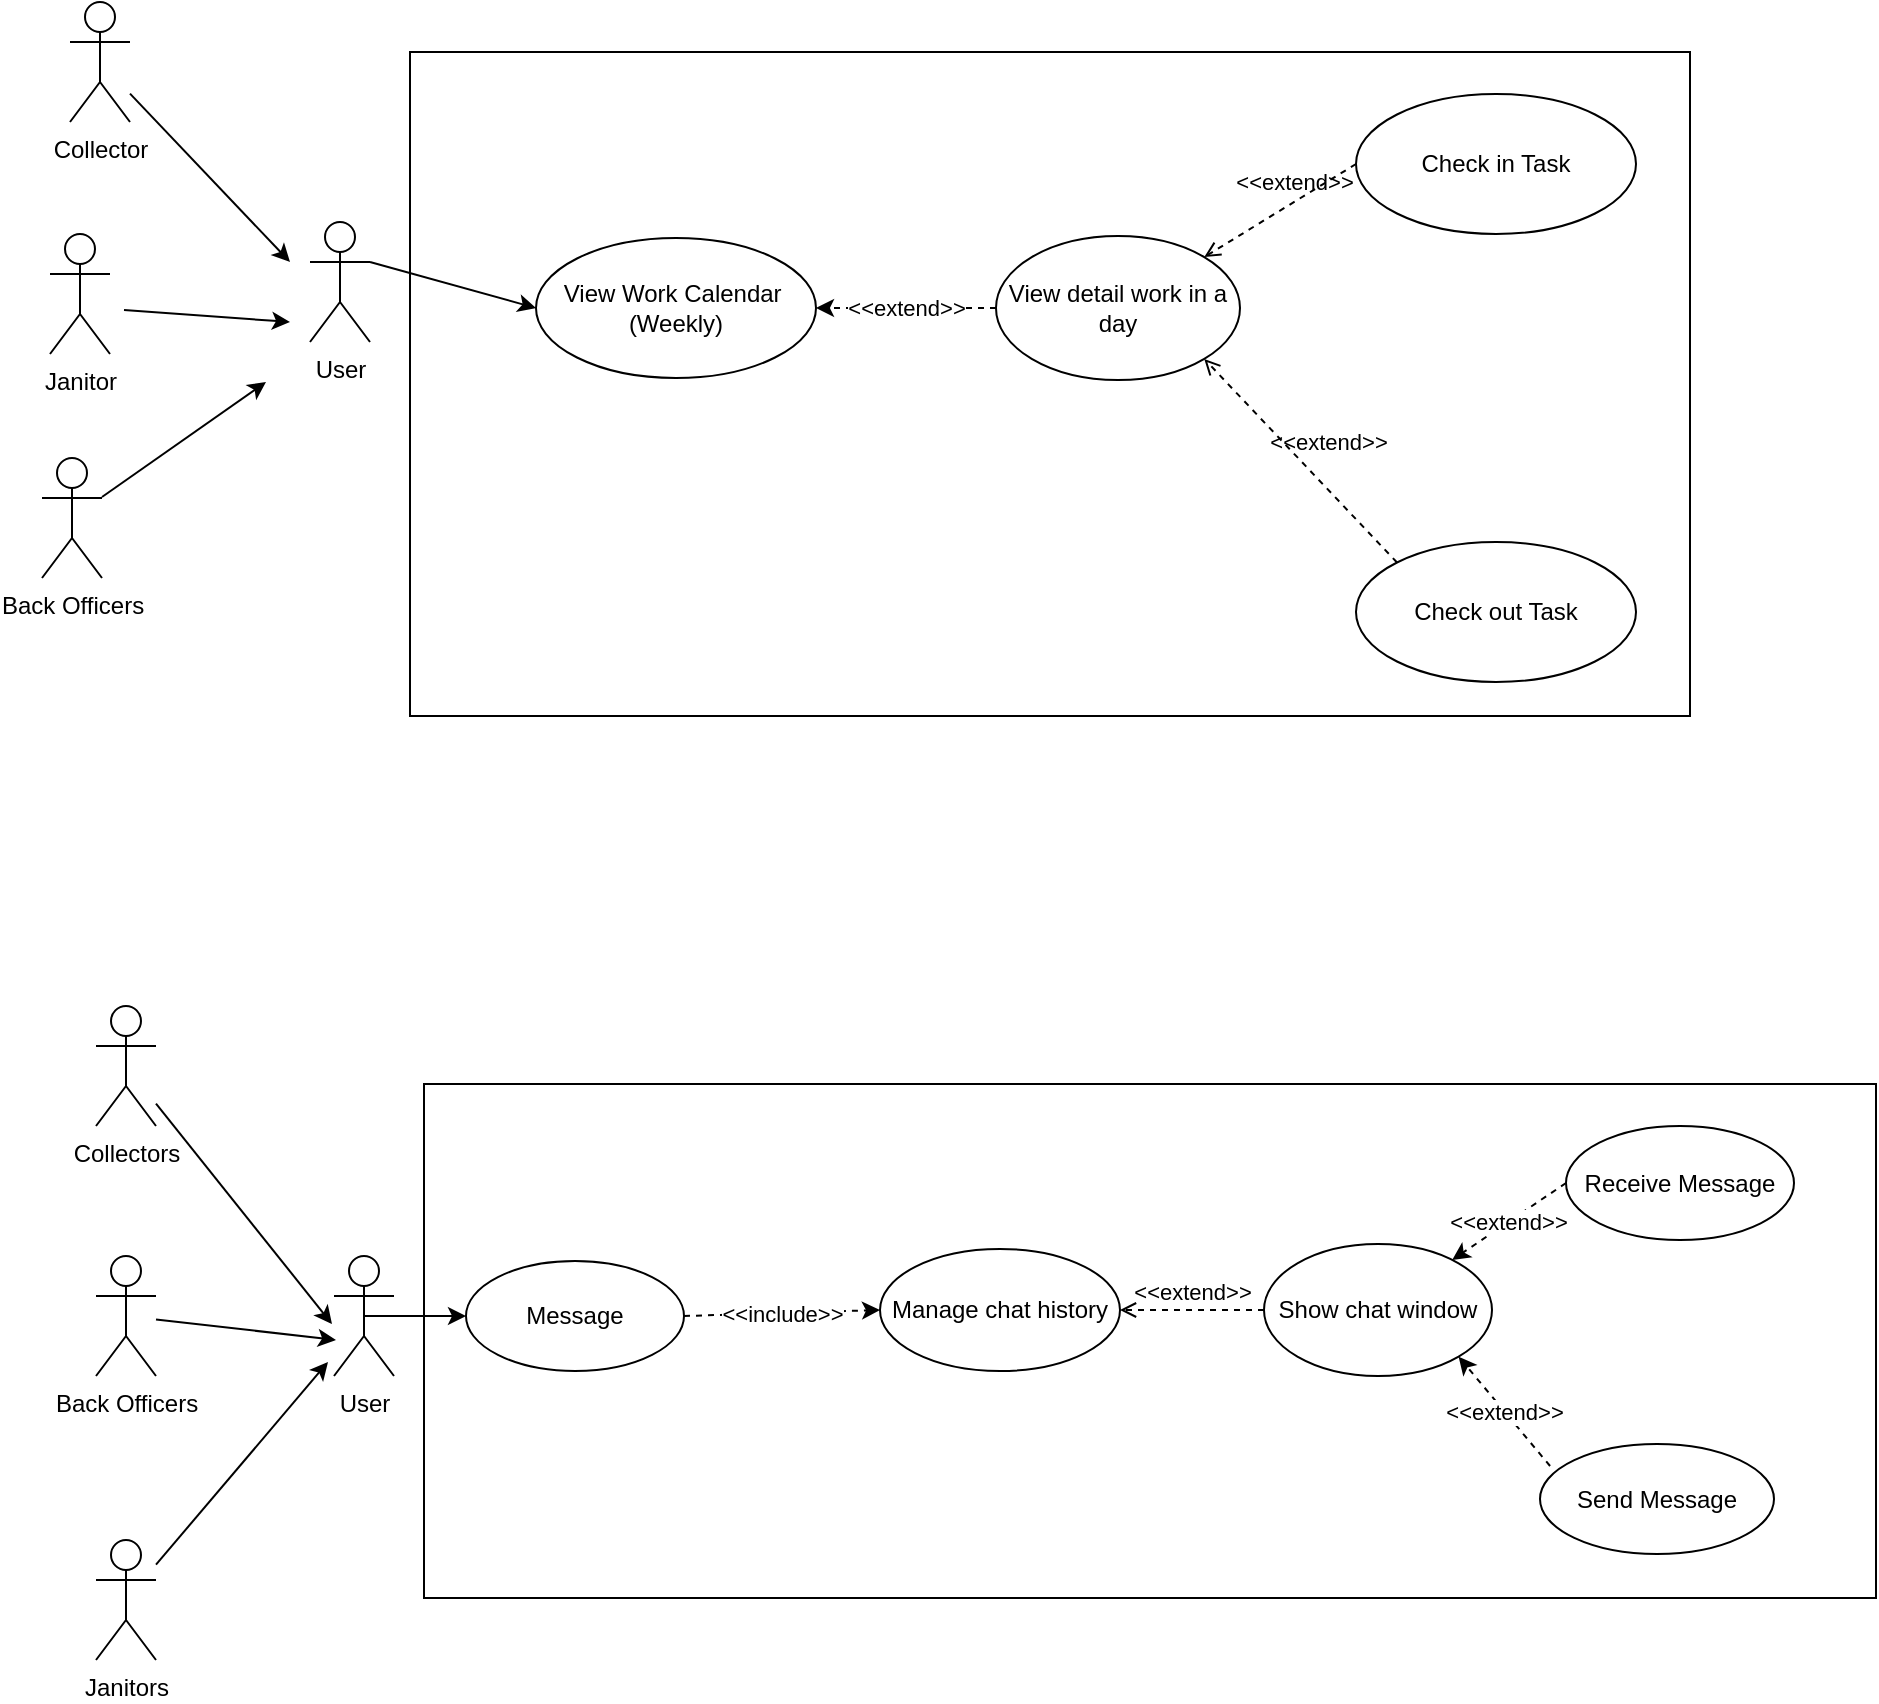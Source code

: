 <mxfile version="20.4.0" type="github">
  <diagram id="morUU9cmWAKuv26tPhOT" name="Page-1">
    <mxGraphModel dx="2912" dy="1122" grid="0" gridSize="10" guides="1" tooltips="1" connect="1" arrows="1" fold="1" page="1" pageScale="1" pageWidth="850" pageHeight="1100" math="0" shadow="0">
      <root>
        <mxCell id="0" />
        <mxCell id="1" parent="0" />
        <mxCell id="6g6HjUsRQfOjPdALg57s-23" value="" style="rounded=0;whiteSpace=wrap;html=1;" parent="1" vertex="1">
          <mxGeometry x="197" y="671" width="726" height="257" as="geometry" />
        </mxCell>
        <mxCell id="KAvdYZoepcuMUja05QPj-29" value="" style="rounded=0;whiteSpace=wrap;html=1;" parent="1" vertex="1">
          <mxGeometry x="190" y="155" width="640" height="332" as="geometry" />
        </mxCell>
        <mxCell id="r7qlhUp3-8EhurvDB-x7-3" value="User" style="shape=umlActor;verticalLabelPosition=bottom;verticalAlign=top;html=1;" parent="1" vertex="1">
          <mxGeometry x="140" y="240" width="30" height="60" as="geometry" />
        </mxCell>
        <mxCell id="r7qlhUp3-8EhurvDB-x7-14" value="View Work Calendar&amp;nbsp;&lt;br&gt;(Weekly)" style="ellipse;whiteSpace=wrap;html=1;" parent="1" vertex="1">
          <mxGeometry x="253" y="248" width="140" height="70" as="geometry" />
        </mxCell>
        <mxCell id="KAvdYZoepcuMUja05QPj-5" value="" style="endArrow=classic;html=1;rounded=0;exitX=1;exitY=0.333;exitDx=0;exitDy=0;exitPerimeter=0;entryX=0;entryY=0.5;entryDx=0;entryDy=0;" parent="1" source="r7qlhUp3-8EhurvDB-x7-3" target="r7qlhUp3-8EhurvDB-x7-14" edge="1">
          <mxGeometry width="50" height="50" relative="1" as="geometry">
            <mxPoint x="200" y="260" as="sourcePoint" />
            <mxPoint x="275.072" y="287.684" as="targetPoint" />
          </mxGeometry>
        </mxCell>
        <mxCell id="KAvdYZoepcuMUja05QPj-16" value="Collector" style="shape=umlActor;verticalLabelPosition=bottom;verticalAlign=top;html=1;" parent="1" vertex="1">
          <mxGeometry x="20" y="130" width="30" height="60" as="geometry" />
        </mxCell>
        <mxCell id="KAvdYZoepcuMUja05QPj-17" value="Janitor" style="shape=umlActor;verticalLabelPosition=bottom;verticalAlign=top;html=1;" parent="1" vertex="1">
          <mxGeometry x="10" y="246" width="30" height="60" as="geometry" />
        </mxCell>
        <mxCell id="KAvdYZoepcuMUja05QPj-19" value="" style="endArrow=classic;html=1;rounded=0;" parent="1" source="KAvdYZoepcuMUja05QPj-16" edge="1">
          <mxGeometry width="50" height="50" relative="1" as="geometry">
            <mxPoint x="70" y="200" as="sourcePoint" />
            <mxPoint x="130" y="260" as="targetPoint" />
          </mxGeometry>
        </mxCell>
        <mxCell id="KAvdYZoepcuMUja05QPj-20" value="" style="endArrow=classic;html=1;rounded=0;" parent="1" edge="1">
          <mxGeometry width="50" height="50" relative="1" as="geometry">
            <mxPoint x="47" y="284" as="sourcePoint" />
            <mxPoint x="130" y="290" as="targetPoint" />
          </mxGeometry>
        </mxCell>
        <mxCell id="KAvdYZoepcuMUja05QPj-21" value="Check in Task" style="ellipse;whiteSpace=wrap;html=1;" parent="1" vertex="1">
          <mxGeometry x="663" y="176" width="140" height="70" as="geometry" />
        </mxCell>
        <mxCell id="KAvdYZoepcuMUja05QPj-23" value="Check out Task" style="ellipse;whiteSpace=wrap;html=1;" parent="1" vertex="1">
          <mxGeometry x="663" y="400" width="140" height="70" as="geometry" />
        </mxCell>
        <mxCell id="KAvdYZoepcuMUja05QPj-30" style="edgeStyle=orthogonalEdgeStyle;rounded=0;orthogonalLoop=1;jettySize=auto;html=1;exitX=0.5;exitY=1;exitDx=0;exitDy=0;" parent="1" source="KAvdYZoepcuMUja05QPj-29" target="KAvdYZoepcuMUja05QPj-29" edge="1">
          <mxGeometry relative="1" as="geometry" />
        </mxCell>
        <mxCell id="6g6HjUsRQfOjPdALg57s-2" value="&amp;lt;&amp;lt;extend&amp;gt;&amp;gt;" style="html=1;verticalAlign=bottom;labelBackgroundColor=none;endArrow=open;endFill=0;dashed=1;rounded=0;exitX=0;exitY=0.5;exitDx=0;exitDy=0;entryX=1;entryY=0;entryDx=0;entryDy=0;" parent="1" source="KAvdYZoepcuMUja05QPj-21" target="qaKXl99gpySLwLDXyeAa-1" edge="1">
          <mxGeometry x="-0.196" y="-1" width="160" relative="1" as="geometry">
            <mxPoint x="219" y="367" as="sourcePoint" />
            <mxPoint x="561" y="286" as="targetPoint" />
            <mxPoint as="offset" />
          </mxGeometry>
        </mxCell>
        <mxCell id="6g6HjUsRQfOjPdALg57s-3" value="&amp;lt;&amp;lt;extend&amp;gt;&amp;gt;" style="html=1;verticalAlign=bottom;labelBackgroundColor=none;endArrow=open;endFill=0;dashed=1;rounded=0;exitX=0;exitY=0;exitDx=0;exitDy=0;entryX=1;entryY=1;entryDx=0;entryDy=0;" parent="1" source="KAvdYZoepcuMUja05QPj-23" target="qaKXl99gpySLwLDXyeAa-1" edge="1">
          <mxGeometry x="-0.133" y="-10" width="160" relative="1" as="geometry">
            <mxPoint x="237" y="367" as="sourcePoint" />
            <mxPoint x="550" y="364" as="targetPoint" />
            <mxPoint as="offset" />
          </mxGeometry>
        </mxCell>
        <mxCell id="6g6HjUsRQfOjPdALg57s-4" value="Collectors" style="shape=umlActor;verticalLabelPosition=bottom;verticalAlign=top;html=1;" parent="1" vertex="1">
          <mxGeometry x="33" y="632" width="30" height="60" as="geometry" />
        </mxCell>
        <mxCell id="6g6HjUsRQfOjPdALg57s-5" value="Back Officers" style="shape=umlActor;verticalLabelPosition=bottom;verticalAlign=top;html=1;" parent="1" vertex="1">
          <mxGeometry x="33" y="757" width="30" height="60" as="geometry" />
        </mxCell>
        <mxCell id="6g6HjUsRQfOjPdALg57s-6" value="Janitors" style="shape=umlActor;verticalLabelPosition=bottom;verticalAlign=top;html=1;" parent="1" vertex="1">
          <mxGeometry x="33" y="899" width="30" height="60" as="geometry" />
        </mxCell>
        <mxCell id="6g6HjUsRQfOjPdALg57s-7" value="User" style="shape=umlActor;verticalLabelPosition=bottom;verticalAlign=top;html=1;" parent="1" vertex="1">
          <mxGeometry x="152" y="757" width="30" height="60" as="geometry" />
        </mxCell>
        <mxCell id="6g6HjUsRQfOjPdALg57s-8" value="" style="endArrow=classic;html=1;rounded=0;" parent="1" source="6g6HjUsRQfOjPdALg57s-4" edge="1">
          <mxGeometry width="50" height="50" relative="1" as="geometry">
            <mxPoint x="137" y="655" as="sourcePoint" />
            <mxPoint x="151" y="791" as="targetPoint" />
          </mxGeometry>
        </mxCell>
        <mxCell id="6g6HjUsRQfOjPdALg57s-9" value="" style="endArrow=classic;html=1;rounded=0;" parent="1" source="6g6HjUsRQfOjPdALg57s-5" edge="1">
          <mxGeometry width="50" height="50" relative="1" as="geometry">
            <mxPoint x="399" y="818" as="sourcePoint" />
            <mxPoint x="153" y="799" as="targetPoint" />
          </mxGeometry>
        </mxCell>
        <mxCell id="6g6HjUsRQfOjPdALg57s-10" value="" style="endArrow=classic;html=1;rounded=0;" parent="1" source="6g6HjUsRQfOjPdALg57s-6" edge="1">
          <mxGeometry width="50" height="50" relative="1" as="geometry">
            <mxPoint x="399" y="818" as="sourcePoint" />
            <mxPoint x="149" y="810" as="targetPoint" />
          </mxGeometry>
        </mxCell>
        <mxCell id="6g6HjUsRQfOjPdALg57s-12" value="Receive Message" style="ellipse;whiteSpace=wrap;html=1;" parent="1" vertex="1">
          <mxGeometry x="768" y="692" width="114" height="57" as="geometry" />
        </mxCell>
        <mxCell id="6g6HjUsRQfOjPdALg57s-13" value="Send Message" style="ellipse;whiteSpace=wrap;html=1;" parent="1" vertex="1">
          <mxGeometry x="755" y="851" width="117" height="55" as="geometry" />
        </mxCell>
        <mxCell id="6g6HjUsRQfOjPdALg57s-15" value="Show chat window" style="ellipse;whiteSpace=wrap;html=1;" parent="1" vertex="1">
          <mxGeometry x="617" y="751" width="114" height="66" as="geometry" />
        </mxCell>
        <mxCell id="6g6HjUsRQfOjPdALg57s-16" value="Manage chat history" style="ellipse;whiteSpace=wrap;html=1;" parent="1" vertex="1">
          <mxGeometry x="425" y="753.5" width="120" height="61" as="geometry" />
        </mxCell>
        <mxCell id="6g6HjUsRQfOjPdALg57s-22" value="&amp;lt;&amp;lt;extend&amp;gt;&amp;gt;" style="html=1;verticalAlign=bottom;labelBackgroundColor=none;endArrow=open;endFill=0;dashed=1;rounded=0;exitX=0;exitY=0.5;exitDx=0;exitDy=0;entryX=1;entryY=0.5;entryDx=0;entryDy=0;" parent="1" source="6g6HjUsRQfOjPdALg57s-15" target="6g6HjUsRQfOjPdALg57s-16" edge="1">
          <mxGeometry width="160" relative="1" as="geometry">
            <mxPoint x="344" y="817" as="sourcePoint" />
            <mxPoint x="504" y="817" as="targetPoint" />
          </mxGeometry>
        </mxCell>
        <mxCell id="pgsXoSgavxvvVbd63I5S-4" value="Message" style="ellipse;whiteSpace=wrap;html=1;" parent="1" vertex="1">
          <mxGeometry x="218" y="759.5" width="109" height="55" as="geometry" />
        </mxCell>
        <mxCell id="pgsXoSgavxvvVbd63I5S-5" value="" style="endArrow=classic;html=1;rounded=0;exitX=0.5;exitY=0.5;exitDx=0;exitDy=0;exitPerimeter=0;entryX=0;entryY=0.5;entryDx=0;entryDy=0;" parent="1" source="6g6HjUsRQfOjPdALg57s-7" target="pgsXoSgavxvvVbd63I5S-4" edge="1">
          <mxGeometry width="50" height="50" relative="1" as="geometry">
            <mxPoint x="399" y="589" as="sourcePoint" />
            <mxPoint x="449" y="539" as="targetPoint" />
          </mxGeometry>
        </mxCell>
        <mxCell id="pgsXoSgavxvvVbd63I5S-7" value="&amp;lt;&amp;lt;include&amp;gt;&amp;gt;" style="endArrow=classic;html=1;rounded=0;exitX=1;exitY=0.5;exitDx=0;exitDy=0;entryX=0;entryY=0.5;entryDx=0;entryDy=0;dashed=1;" parent="1" source="pgsXoSgavxvvVbd63I5S-4" target="6g6HjUsRQfOjPdALg57s-16" edge="1">
          <mxGeometry width="50" height="50" relative="1" as="geometry">
            <mxPoint x="399" y="589" as="sourcePoint" />
            <mxPoint x="449" y="539" as="targetPoint" />
          </mxGeometry>
        </mxCell>
        <mxCell id="pgsXoSgavxvvVbd63I5S-9" value="&amp;lt;&amp;lt;extend&amp;gt;&amp;gt;" style="endArrow=classic;html=1;rounded=0;dashed=1;exitX=0;exitY=0.5;exitDx=0;exitDy=0;" parent="1" source="6g6HjUsRQfOjPdALg57s-12" target="6g6HjUsRQfOjPdALg57s-15" edge="1">
          <mxGeometry width="50" height="50" relative="1" as="geometry">
            <mxPoint x="399" y="589" as="sourcePoint" />
            <mxPoint x="449" y="539" as="targetPoint" />
          </mxGeometry>
        </mxCell>
        <mxCell id="pgsXoSgavxvvVbd63I5S-10" value="&amp;lt;&amp;lt;extend&amp;gt;&amp;gt;" style="endArrow=classic;html=1;rounded=0;dashed=1;exitX=0.043;exitY=0.2;exitDx=0;exitDy=0;exitPerimeter=0;entryX=1;entryY=1;entryDx=0;entryDy=0;" parent="1" source="6g6HjUsRQfOjPdALg57s-13" target="6g6HjUsRQfOjPdALg57s-15" edge="1">
          <mxGeometry width="50" height="50" relative="1" as="geometry">
            <mxPoint x="399" y="589" as="sourcePoint" />
            <mxPoint x="449" y="539" as="targetPoint" />
          </mxGeometry>
        </mxCell>
        <mxCell id="qaKXl99gpySLwLDXyeAa-1" value="View detail work in a day" style="ellipse;whiteSpace=wrap;html=1;" vertex="1" parent="1">
          <mxGeometry x="483" y="247" width="122" height="72" as="geometry" />
        </mxCell>
        <mxCell id="qaKXl99gpySLwLDXyeAa-3" value="&amp;lt;&amp;lt;extend&amp;gt;&amp;gt;" style="endArrow=classic;html=1;rounded=0;exitX=0;exitY=0.5;exitDx=0;exitDy=0;entryX=1;entryY=0.5;entryDx=0;entryDy=0;dashed=1;" edge="1" parent="1" source="qaKXl99gpySLwLDXyeAa-1" target="r7qlhUp3-8EhurvDB-x7-14">
          <mxGeometry width="50" height="50" relative="1" as="geometry">
            <mxPoint x="60" y="390" as="sourcePoint" />
            <mxPoint x="140" y="300" as="targetPoint" />
          </mxGeometry>
        </mxCell>
        <mxCell id="qaKXl99gpySLwLDXyeAa-4" value="Back Officers" style="shape=umlActor;verticalLabelPosition=bottom;verticalAlign=top;html=1;" vertex="1" parent="1">
          <mxGeometry x="6" y="358" width="30" height="60" as="geometry" />
        </mxCell>
        <mxCell id="qaKXl99gpySLwLDXyeAa-5" value="" style="endArrow=classic;html=1;rounded=0;" edge="1" parent="1" source="qaKXl99gpySLwLDXyeAa-4">
          <mxGeometry width="50" height="50" relative="1" as="geometry">
            <mxPoint x="424" y="505" as="sourcePoint" />
            <mxPoint x="118" y="320" as="targetPoint" />
          </mxGeometry>
        </mxCell>
      </root>
    </mxGraphModel>
  </diagram>
</mxfile>
